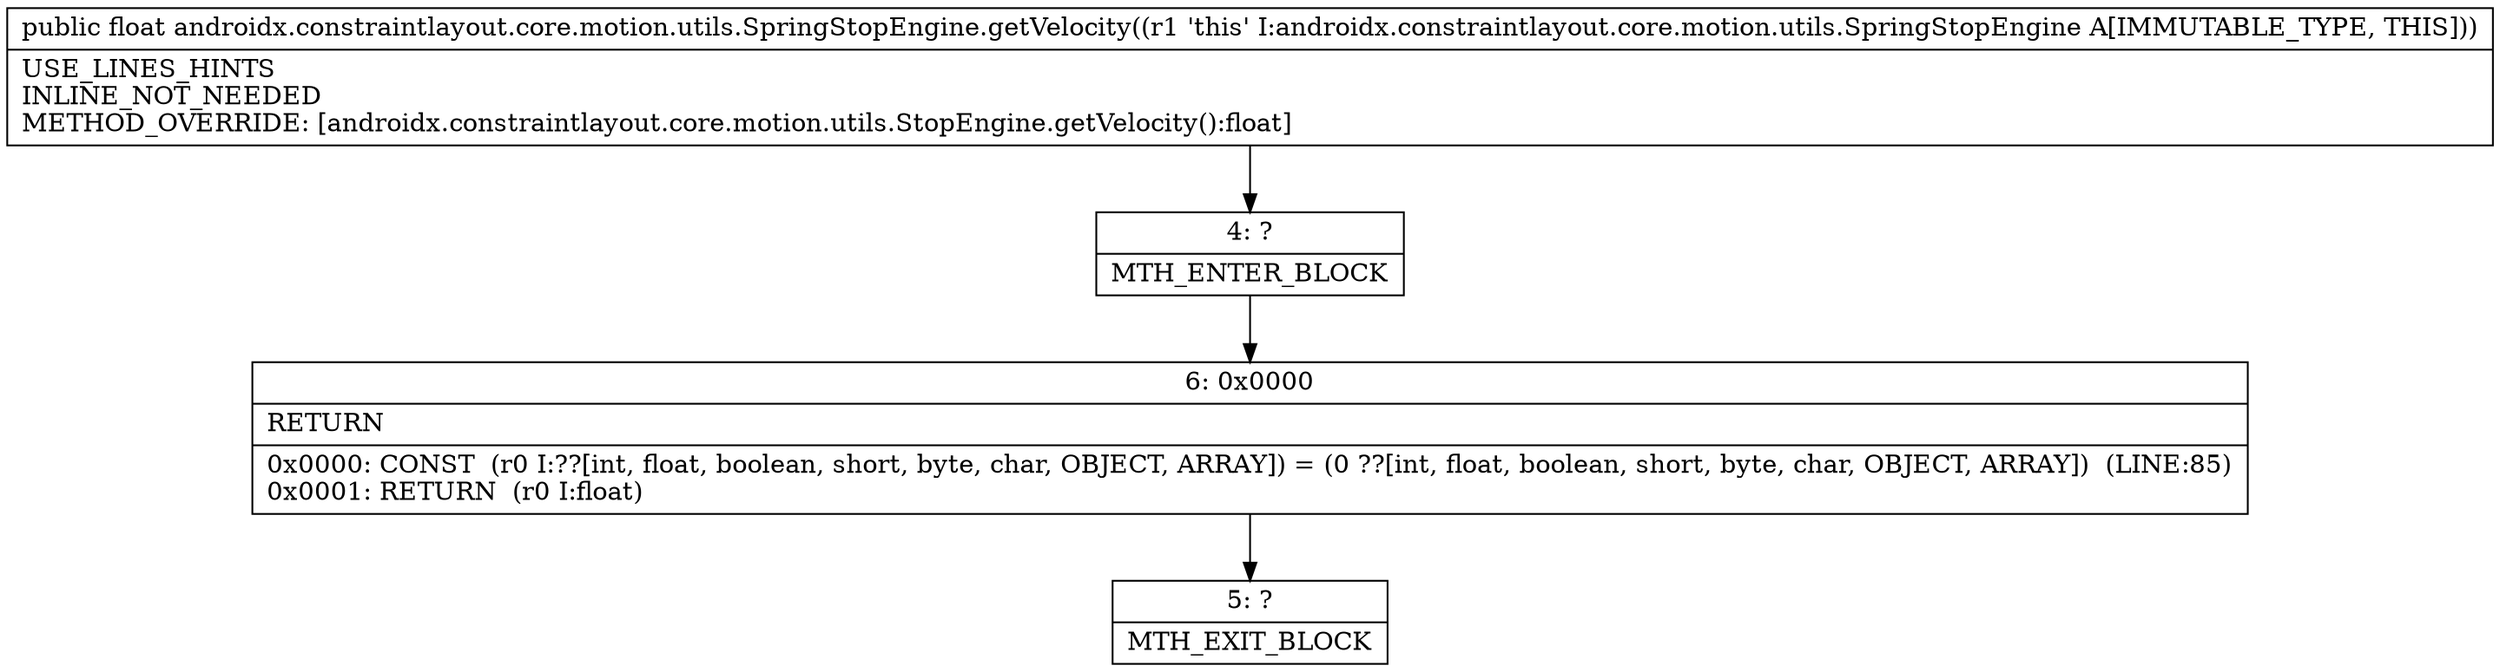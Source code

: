 digraph "CFG forandroidx.constraintlayout.core.motion.utils.SpringStopEngine.getVelocity()F" {
Node_4 [shape=record,label="{4\:\ ?|MTH_ENTER_BLOCK\l}"];
Node_6 [shape=record,label="{6\:\ 0x0000|RETURN\l|0x0000: CONST  (r0 I:??[int, float, boolean, short, byte, char, OBJECT, ARRAY]) = (0 ??[int, float, boolean, short, byte, char, OBJECT, ARRAY])  (LINE:85)\l0x0001: RETURN  (r0 I:float) \l}"];
Node_5 [shape=record,label="{5\:\ ?|MTH_EXIT_BLOCK\l}"];
MethodNode[shape=record,label="{public float androidx.constraintlayout.core.motion.utils.SpringStopEngine.getVelocity((r1 'this' I:androidx.constraintlayout.core.motion.utils.SpringStopEngine A[IMMUTABLE_TYPE, THIS]))  | USE_LINES_HINTS\lINLINE_NOT_NEEDED\lMETHOD_OVERRIDE: [androidx.constraintlayout.core.motion.utils.StopEngine.getVelocity():float]\l}"];
MethodNode -> Node_4;Node_4 -> Node_6;
Node_6 -> Node_5;
}

